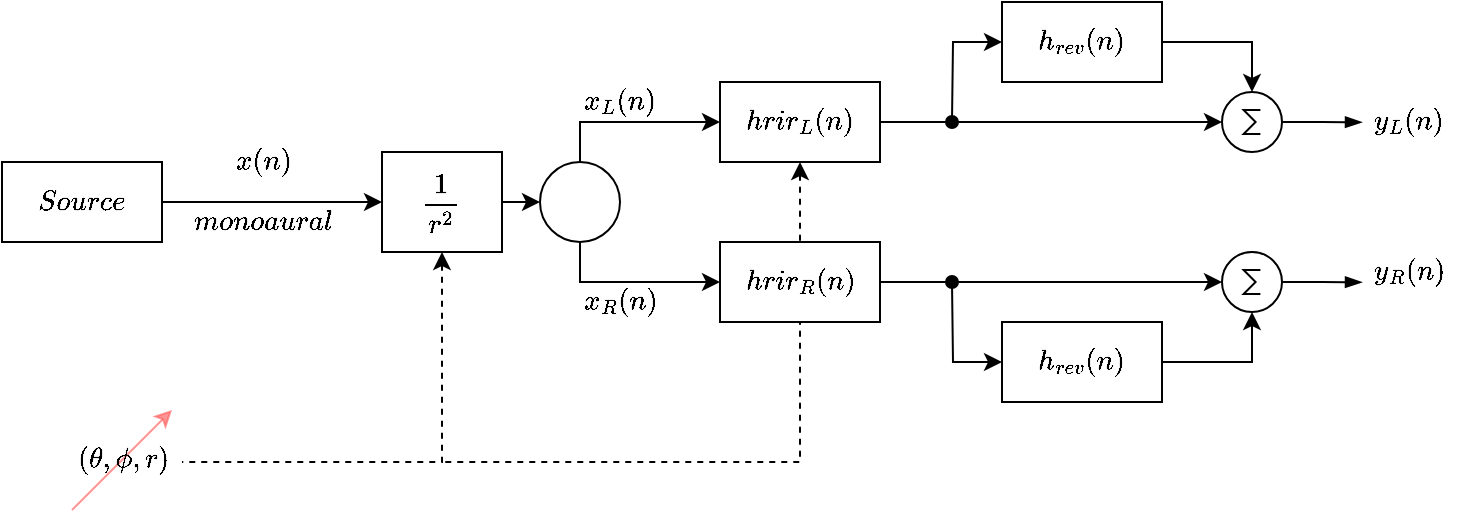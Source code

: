 <mxfile version="13.2.2" type="device"><diagram id="vNTYn9RtLth1UExakyvX" name="Page-1"><mxGraphModel dx="1231" dy="777" grid="1" gridSize="5" guides="1" tooltips="1" connect="1" arrows="1" fold="1" page="1" pageScale="1" pageWidth="827" pageHeight="1169" math="1" shadow="0"><root><mxCell id="0"/><mxCell id="1" parent="0"/><mxCell id="Lrv7_WfXQrANBeUb_ymt-25" value="" style="endArrow=classic;html=1;opacity=70;strokeColor=#FF6666;" edge="1" parent="1"><mxGeometry width="50" height="50" relative="1" as="geometry"><mxPoint x="55" y="274" as="sourcePoint"/><mxPoint x="105" y="224" as="targetPoint"/></mxGeometry></mxCell><mxCell id="Lrv7_WfXQrANBeUb_ymt-6" style="edgeStyle=orthogonalEdgeStyle;rounded=0;orthogonalLoop=1;jettySize=auto;html=1;exitX=1;exitY=0.5;exitDx=0;exitDy=0;entryX=0;entryY=0.5;entryDx=0;entryDy=0;" edge="1" parent="1" source="Lrv7_WfXQrANBeUb_ymt-1" target="Lrv7_WfXQrANBeUb_ymt-3"><mxGeometry relative="1" as="geometry"/></mxCell><mxCell id="Lrv7_WfXQrANBeUb_ymt-1" value="$$Source$$" style="rounded=0;whiteSpace=wrap;html=1;" vertex="1" parent="1"><mxGeometry x="20" y="100" width="80" height="40" as="geometry"/></mxCell><mxCell id="Lrv7_WfXQrANBeUb_ymt-14" style="edgeStyle=orthogonalEdgeStyle;rounded=0;orthogonalLoop=1;jettySize=auto;html=1;exitX=1;exitY=0.5;exitDx=0;exitDy=0;entryX=0;entryY=0.5;entryDx=0;entryDy=0;" edge="1" parent="1" source="Lrv7_WfXQrANBeUb_ymt-3" target="Lrv7_WfXQrANBeUb_ymt-13"><mxGeometry relative="1" as="geometry"/></mxCell><mxCell id="Lrv7_WfXQrANBeUb_ymt-20" style="edgeStyle=orthogonalEdgeStyle;rounded=0;orthogonalLoop=1;jettySize=auto;html=1;exitX=0.5;exitY=1;exitDx=0;exitDy=0;dashed=1;startArrow=classic;startFill=1;endArrow=none;endFill=0;" edge="1" parent="1" source="Lrv7_WfXQrANBeUb_ymt-3"><mxGeometry relative="1" as="geometry"><mxPoint x="110" y="250" as="targetPoint"/><Array as="points"><mxPoint x="240" y="250"/></Array></mxGeometry></mxCell><mxCell id="Lrv7_WfXQrANBeUb_ymt-3" value="&lt;span&gt;$$\frac{1}{r^{2}}$$&lt;/span&gt;" style="rounded=0;whiteSpace=wrap;html=1;" vertex="1" parent="1"><mxGeometry x="210" y="95" width="60" height="50" as="geometry"/></mxCell><mxCell id="Lrv7_WfXQrANBeUb_ymt-7" value="$$x(n)$$" style="text;html=1;align=center;verticalAlign=middle;resizable=0;points=[];autosize=1;" vertex="1" parent="1"><mxGeometry x="120" y="90" width="60" height="20" as="geometry"/></mxCell><mxCell id="Lrv7_WfXQrANBeUb_ymt-8" value="$$monoaural$$" style="text;html=1;align=center;verticalAlign=middle;resizable=0;points=[];autosize=1;" vertex="1" parent="1"><mxGeometry x="100" y="120" width="100" height="20" as="geometry"/></mxCell><mxCell id="Lrv7_WfXQrANBeUb_ymt-28" style="edgeStyle=orthogonalEdgeStyle;rounded=0;orthogonalLoop=1;jettySize=auto;html=1;exitX=0.5;exitY=1;exitDx=0;exitDy=0;startArrow=classic;startFill=1;endArrow=none;endFill=0;strokeColor=#000000;dashed=1;" edge="1" parent="1" source="Lrv7_WfXQrANBeUb_ymt-9"><mxGeometry relative="1" as="geometry"><mxPoint x="240" y="250" as="targetPoint"/><Array as="points"><mxPoint x="419" y="250"/></Array></mxGeometry></mxCell><mxCell id="Lrv7_WfXQrANBeUb_ymt-34" style="edgeStyle=orthogonalEdgeStyle;rounded=0;orthogonalLoop=1;jettySize=auto;html=1;exitX=1;exitY=0.5;exitDx=0;exitDy=0;entryX=0;entryY=0.5;entryDx=0;entryDy=0;entryPerimeter=0;startArrow=none;startFill=0;endArrow=classic;endFill=1;strokeColor=#000000;" edge="1" parent="1" source="Lrv7_WfXQrANBeUb_ymt-9" target="Lrv7_WfXQrANBeUb_ymt-33"><mxGeometry relative="1" as="geometry"/></mxCell><mxCell id="Lrv7_WfXQrANBeUb_ymt-9" value="$$hrir_L(n)$$" style="rounded=0;whiteSpace=wrap;html=1;" vertex="1" parent="1"><mxGeometry x="379" y="60" width="80" height="40" as="geometry"/></mxCell><mxCell id="Lrv7_WfXQrANBeUb_ymt-36" style="edgeStyle=orthogonalEdgeStyle;rounded=0;orthogonalLoop=1;jettySize=auto;html=1;exitX=1;exitY=0.5;exitDx=0;exitDy=0;entryX=0;entryY=0.5;entryDx=0;entryDy=0;entryPerimeter=0;startArrow=none;startFill=0;endArrow=classic;endFill=1;strokeColor=#000000;" edge="1" parent="1" source="Lrv7_WfXQrANBeUb_ymt-10" target="Lrv7_WfXQrANBeUb_ymt-35"><mxGeometry relative="1" as="geometry"/></mxCell><mxCell id="Lrv7_WfXQrANBeUb_ymt-10" value="$$hrir_R(n)$$" style="rounded=0;whiteSpace=wrap;html=1;" vertex="1" parent="1"><mxGeometry x="379" y="140" width="80" height="40" as="geometry"/></mxCell><mxCell id="Lrv7_WfXQrANBeUb_ymt-15" style="edgeStyle=orthogonalEdgeStyle;rounded=0;orthogonalLoop=1;jettySize=auto;html=1;exitX=0.5;exitY=0;exitDx=0;exitDy=0;entryX=0;entryY=0.5;entryDx=0;entryDy=0;" edge="1" parent="1" source="Lrv7_WfXQrANBeUb_ymt-13" target="Lrv7_WfXQrANBeUb_ymt-9"><mxGeometry relative="1" as="geometry"/></mxCell><mxCell id="Lrv7_WfXQrANBeUb_ymt-16" style="edgeStyle=orthogonalEdgeStyle;rounded=0;orthogonalLoop=1;jettySize=auto;html=1;exitX=0.5;exitY=1;exitDx=0;exitDy=0;entryX=0;entryY=0.5;entryDx=0;entryDy=0;" edge="1" parent="1" source="Lrv7_WfXQrANBeUb_ymt-13" target="Lrv7_WfXQrANBeUb_ymt-10"><mxGeometry relative="1" as="geometry"/></mxCell><mxCell id="Lrv7_WfXQrANBeUb_ymt-13" value="" style="verticalLabelPosition=bottom;shadow=0;dashed=0;align=center;html=1;verticalAlign=top;strokeWidth=1;shape=ellipse;perimeter=ellipsePerimeter;" vertex="1" parent="1"><mxGeometry x="289" y="100" width="40" height="40" as="geometry"/></mxCell><mxCell id="Lrv7_WfXQrANBeUb_ymt-17" value="$$x_L(n)$$" style="text;html=1;align=center;verticalAlign=middle;resizable=0;points=[];autosize=1;" vertex="1" parent="1"><mxGeometry x="289" y="60" width="80" height="20" as="geometry"/></mxCell><mxCell id="Lrv7_WfXQrANBeUb_ymt-18" value="$$x_R(n)$$" style="text;html=1;align=center;verticalAlign=middle;resizable=0;points=[];autosize=1;" vertex="1" parent="1"><mxGeometry x="289" y="160" width="80" height="20" as="geometry"/></mxCell><mxCell id="Lrv7_WfXQrANBeUb_ymt-23" value="$$(\theta, \phi, r)$$" style="text;html=1;align=center;verticalAlign=middle;resizable=0;points=[];autosize=1;" vertex="1" parent="1"><mxGeometry x="20" y="239" width="120" height="20" as="geometry"/></mxCell><mxCell id="Lrv7_WfXQrANBeUb_ymt-37" style="edgeStyle=orthogonalEdgeStyle;rounded=0;orthogonalLoop=1;jettySize=auto;html=1;exitX=1;exitY=0.5;exitDx=0;exitDy=0;entryX=0.5;entryY=0;entryDx=0;entryDy=0;entryPerimeter=0;startArrow=none;startFill=0;endArrow=classic;endFill=1;strokeColor=#000000;" edge="1" parent="1" source="Lrv7_WfXQrANBeUb_ymt-31" target="Lrv7_WfXQrANBeUb_ymt-33"><mxGeometry relative="1" as="geometry"/></mxCell><mxCell id="Lrv7_WfXQrANBeUb_ymt-39" style="edgeStyle=orthogonalEdgeStyle;rounded=0;orthogonalLoop=1;jettySize=auto;html=1;exitX=0;exitY=0.5;exitDx=0;exitDy=0;startArrow=classic;startFill=1;endArrow=oval;endFill=1;strokeColor=#000000;" edge="1" parent="1" source="Lrv7_WfXQrANBeUb_ymt-31"><mxGeometry relative="1" as="geometry"><mxPoint x="495" y="80" as="targetPoint"/></mxGeometry></mxCell><mxCell id="Lrv7_WfXQrANBeUb_ymt-31" value="$$h_{rev}(n)$$" style="rounded=0;whiteSpace=wrap;html=1;" vertex="1" parent="1"><mxGeometry x="520" y="20" width="80" height="40" as="geometry"/></mxCell><mxCell id="Lrv7_WfXQrANBeUb_ymt-38" style="edgeStyle=orthogonalEdgeStyle;rounded=0;orthogonalLoop=1;jettySize=auto;html=1;exitX=1;exitY=0.5;exitDx=0;exitDy=0;entryX=0.5;entryY=1;entryDx=0;entryDy=0;entryPerimeter=0;startArrow=none;startFill=0;endArrow=classic;endFill=1;strokeColor=#000000;" edge="1" parent="1" source="Lrv7_WfXQrANBeUb_ymt-32" target="Lrv7_WfXQrANBeUb_ymt-35"><mxGeometry relative="1" as="geometry"/></mxCell><mxCell id="Lrv7_WfXQrANBeUb_ymt-40" style="edgeStyle=orthogonalEdgeStyle;rounded=0;orthogonalLoop=1;jettySize=auto;html=1;exitX=0;exitY=0.5;exitDx=0;exitDy=0;startArrow=classic;startFill=1;endArrow=oval;endFill=1;strokeColor=#000000;" edge="1" parent="1" source="Lrv7_WfXQrANBeUb_ymt-32"><mxGeometry relative="1" as="geometry"><mxPoint x="495" y="160" as="targetPoint"/></mxGeometry></mxCell><mxCell id="Lrv7_WfXQrANBeUb_ymt-32" value="$$h_{rev}(n)$$" style="rounded=0;whiteSpace=wrap;html=1;" vertex="1" parent="1"><mxGeometry x="520" y="180" width="80" height="40" as="geometry"/></mxCell><mxCell id="Lrv7_WfXQrANBeUb_ymt-41" style="edgeStyle=orthogonalEdgeStyle;rounded=0;orthogonalLoop=1;jettySize=auto;html=1;exitX=1;exitY=0.5;exitDx=0;exitDy=0;exitPerimeter=0;startArrow=none;startFill=0;endArrow=blockThin;endFill=1;strokeColor=#000000;" edge="1" parent="1" source="Lrv7_WfXQrANBeUb_ymt-33"><mxGeometry relative="1" as="geometry"><mxPoint x="700" y="80.111" as="targetPoint"/></mxGeometry></mxCell><mxCell id="Lrv7_WfXQrANBeUb_ymt-33" value="" style="verticalLabelPosition=bottom;shadow=0;dashed=0;align=center;html=1;verticalAlign=top;shape=mxgraph.electrical.abstract.sum;" vertex="1" parent="1"><mxGeometry x="630" y="65" width="30" height="30" as="geometry"/></mxCell><mxCell id="Lrv7_WfXQrANBeUb_ymt-42" style="edgeStyle=orthogonalEdgeStyle;rounded=0;orthogonalLoop=1;jettySize=auto;html=1;exitX=1;exitY=0.5;exitDx=0;exitDy=0;exitPerimeter=0;startArrow=none;startFill=0;endArrow=blockThin;endFill=1;strokeColor=#000000;" edge="1" parent="1" source="Lrv7_WfXQrANBeUb_ymt-35"><mxGeometry relative="1" as="geometry"><mxPoint x="700" y="160.111" as="targetPoint"/></mxGeometry></mxCell><mxCell id="Lrv7_WfXQrANBeUb_ymt-35" value="" style="verticalLabelPosition=bottom;shadow=0;dashed=0;align=center;html=1;verticalAlign=top;shape=mxgraph.electrical.abstract.sum;" vertex="1" parent="1"><mxGeometry x="630" y="145" width="30" height="30" as="geometry"/></mxCell><mxCell id="Lrv7_WfXQrANBeUb_ymt-43" value="$$y_L(n)$$" style="text;html=1;align=center;verticalAlign=middle;resizable=0;points=[];autosize=1;" vertex="1" parent="1"><mxGeometry x="685" y="70" width="75" height="20" as="geometry"/></mxCell><mxCell id="Lrv7_WfXQrANBeUb_ymt-44" value="$$y_R(n)$$" style="text;html=1;align=center;verticalAlign=middle;resizable=0;points=[];autosize=1;" vertex="1" parent="1"><mxGeometry x="685" y="145" width="75" height="20" as="geometry"/></mxCell></root></mxGraphModel></diagram></mxfile>